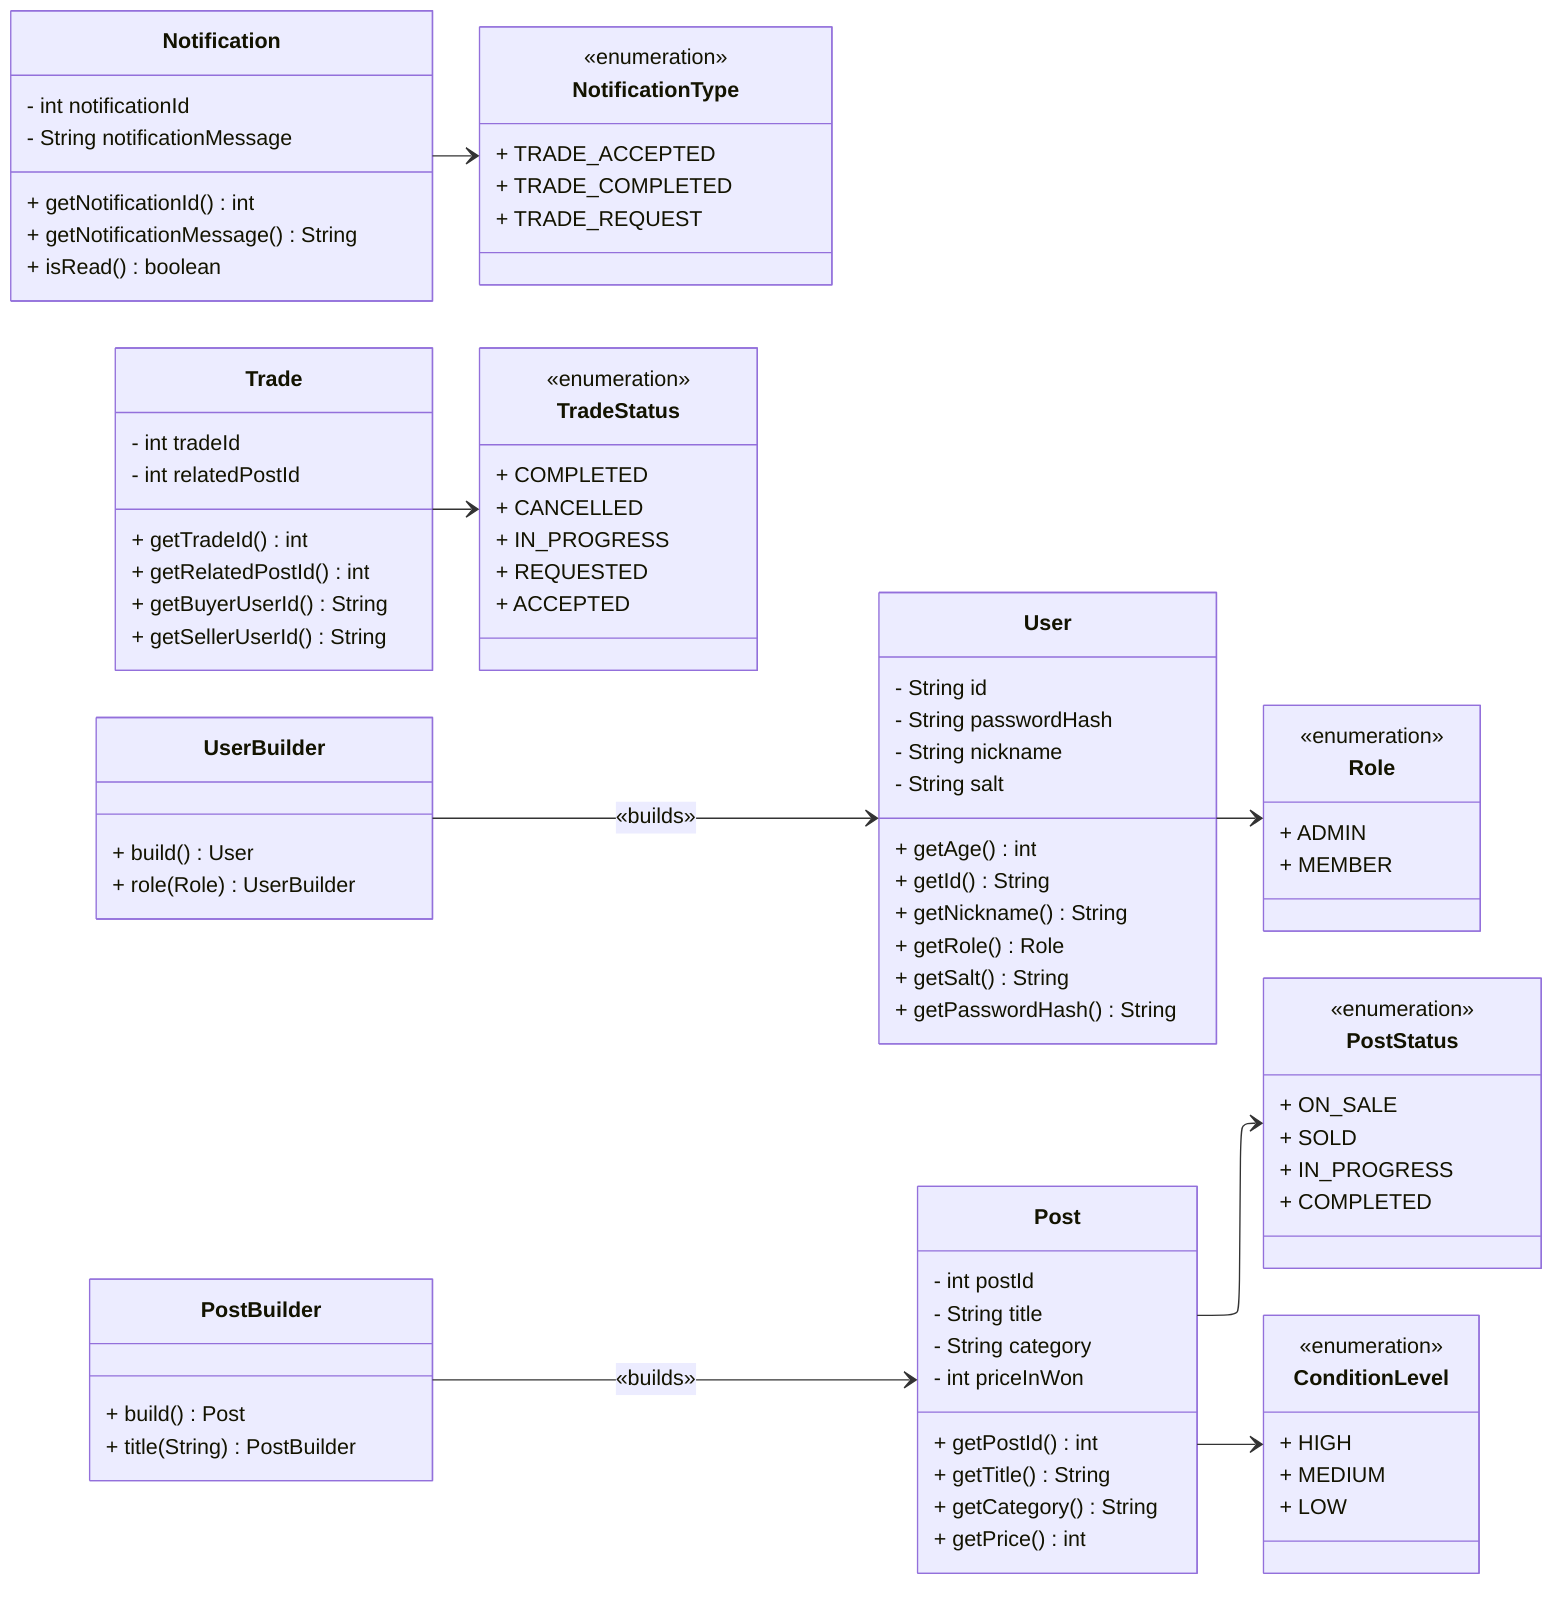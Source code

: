 ---
config:
  layout: elk
---
classDiagram
    direction LR

%% ========== Domain ==========
    class User {
        + getAge() int
        + getId() String
        + getNickname() String
        + getRole() Role
        + getSalt() String
        + getPasswordHash() String
        - String id
        - String passwordHash
        - String nickname
        - String salt
    }
    class Role {
        <<enumeration>>
        + ADMIN
        + MEMBER
    }
    class Post {
        + getPostId() int
        + getTitle() String
        + getCategory() String
        + getPrice() int
        - int postId
        - String title
        - String category
        - int priceInWon
    }
    class PostStatus {
        <<enumeration>>
        + ON_SALE
        + SOLD
        + IN_PROGRESS
        + COMPLETED
    }
    class ConditionLevel {
        <<enumeration>>
        + HIGH
        + MEDIUM
        + LOW
    }
    class Notification {
        + getNotificationId() int
        + getNotificationMessage() String
        + isRead() boolean
        - int notificationId
        - String notificationMessage
    }
    class NotificationType {
        <<enumeration>>
        + TRADE_ACCEPTED
        + TRADE_COMPLETED
        + TRADE_REQUEST
    }
    class Trade {
        + getTradeId() int
        + getRelatedPostId() int
        + getBuyerUserId() String
        + getSellerUserId() String
        - int tradeId
        - int relatedPostId
    }
    class TradeStatus {
        <<enumeration>>
        + COMPLETED
        + CANCELLED
        + IN_PROGRESS
        + REQUESTED
        + ACCEPTED
    }

%% Builders
    class UserBuilder {
        + build() User
        + role(Role) UserBuilder
    }
    class PostBuilder {
        + build() Post
        + title(String) PostBuilder
    }

%% Relations
    User --> Role
    Post --> PostStatus
    Post --> ConditionLevel
    Notification --> NotificationType
    Trade --> TradeStatus
    UserBuilder --> User : «builds»
    PostBuilder --> Post : «builds»